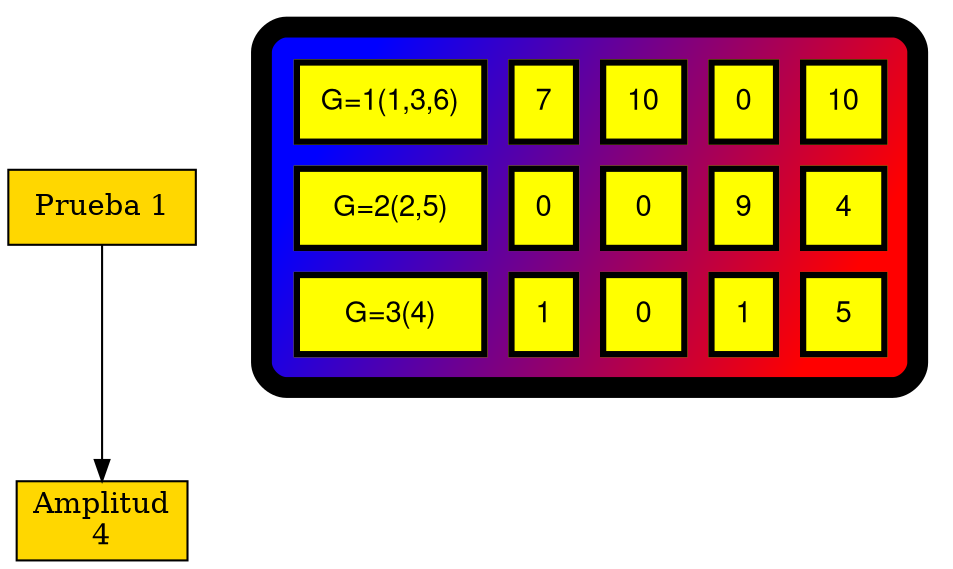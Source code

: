 
digraph G {
subgraph {
nodo_00[label=" Prueba 1 ",fontcolor="#000000",fillcolor=gold, style=filled,shape=box];
nodo_01_left[label="Amplitud\n4",fontcolor="#000000",fillcolor=gold, style=filled,shape=box];
nodo_00 -> nodo_01_left;
}

fontname="Helvetica,Arial,sans-serif"
node [fontname="Helvetica,Arial,sans-serif"]
edge [fontname="Helvetica,Arial,sans-serif"]
a0 [shape=none label=<
<TABLE border="10" cellspacing="10" cellpadding="10" style="rounded" bgcolor="blue:red" gradientangle="315">
      <TR><TD border="3"  bgcolor="yellow" gradientangle="315">G=1(1,3,6)</TD>
<TD border="3"  bgcolor="yellow" gradientangle="315">7</TD>
<TD border="3"  bgcolor="yellow" gradientangle="315">10</TD>
<TD border="3"  bgcolor="yellow" gradientangle="315">0</TD>
<TD border="3"  bgcolor="yellow" gradientangle="315">10</TD>
</TR>
<TR><TD border="3"  bgcolor="yellow" gradientangle="315">G=2(2,5)</TD>
<TD border="3"  bgcolor="yellow" gradientangle="315">0</TD>
<TD border="3"  bgcolor="yellow" gradientangle="315">0</TD>
<TD border="3"  bgcolor="yellow" gradientangle="315">9</TD>
<TD border="3"  bgcolor="yellow" gradientangle="315">4</TD>
</TR>
<TR><TD border="3"  bgcolor="yellow" gradientangle="315">G=3(4)</TD>
<TD border="3"  bgcolor="yellow" gradientangle="315">1</TD>
<TD border="3"  bgcolor="yellow" gradientangle="315">0</TD>
<TD border="3"  bgcolor="yellow" gradientangle="315">1</TD>
<TD border="3"  bgcolor="yellow" gradientangle="315">5</TD>

</TR></TABLE>>];
}        
